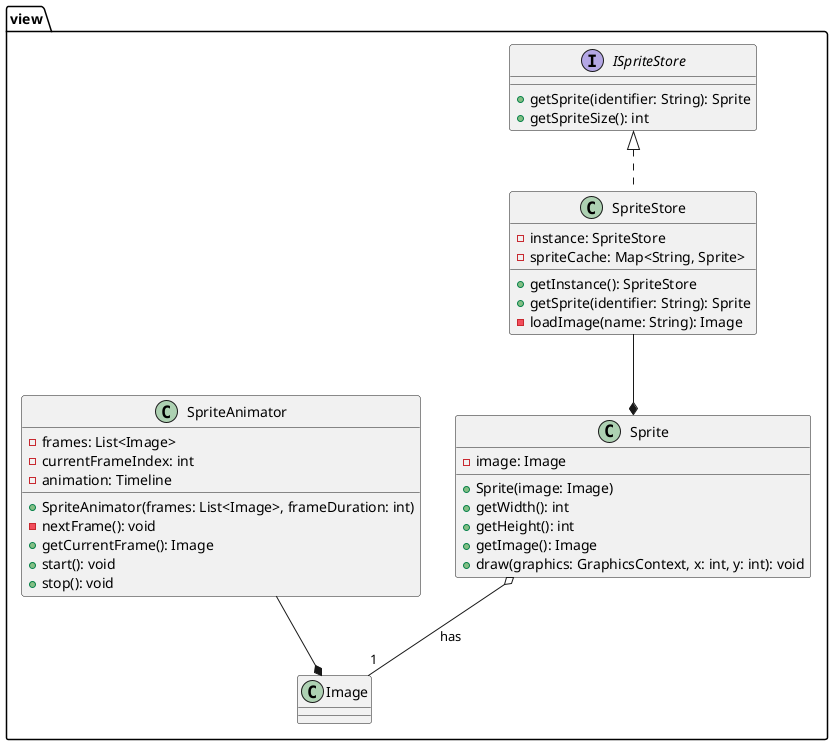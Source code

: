 @startuml

package view {

    interface ISpriteStore {
        + getSprite(identifier: String): Sprite
        + getSpriteSize(): int
    }

    class Sprite {
        - image: Image
        + Sprite(image: Image)
        + getWidth(): int
        + getHeight(): int
        + getImage(): Image
        + draw(graphics: GraphicsContext, x: int, y: int): void
    }

    class SpriteAnimator {
        - frames: List<Image>
        - currentFrameIndex: int
        - animation: Timeline
        + SpriteAnimator(frames: List<Image>, frameDuration: int)
        - nextFrame(): void
        + getCurrentFrame(): Image
        + start(): void
        + stop(): void
    }

    class SpriteStore {
        - instance: SpriteStore
        - spriteCache: Map<String, Sprite>
        + getInstance(): SpriteStore
        + getSprite(identifier: String): Sprite
        - loadImage(name: String): Image
    }

    ISpriteStore <|.. SpriteStore
    SpriteStore --* Sprite
    SpriteAnimator --* Image

    Sprite o-- "1" Image : has

}

@enduml
